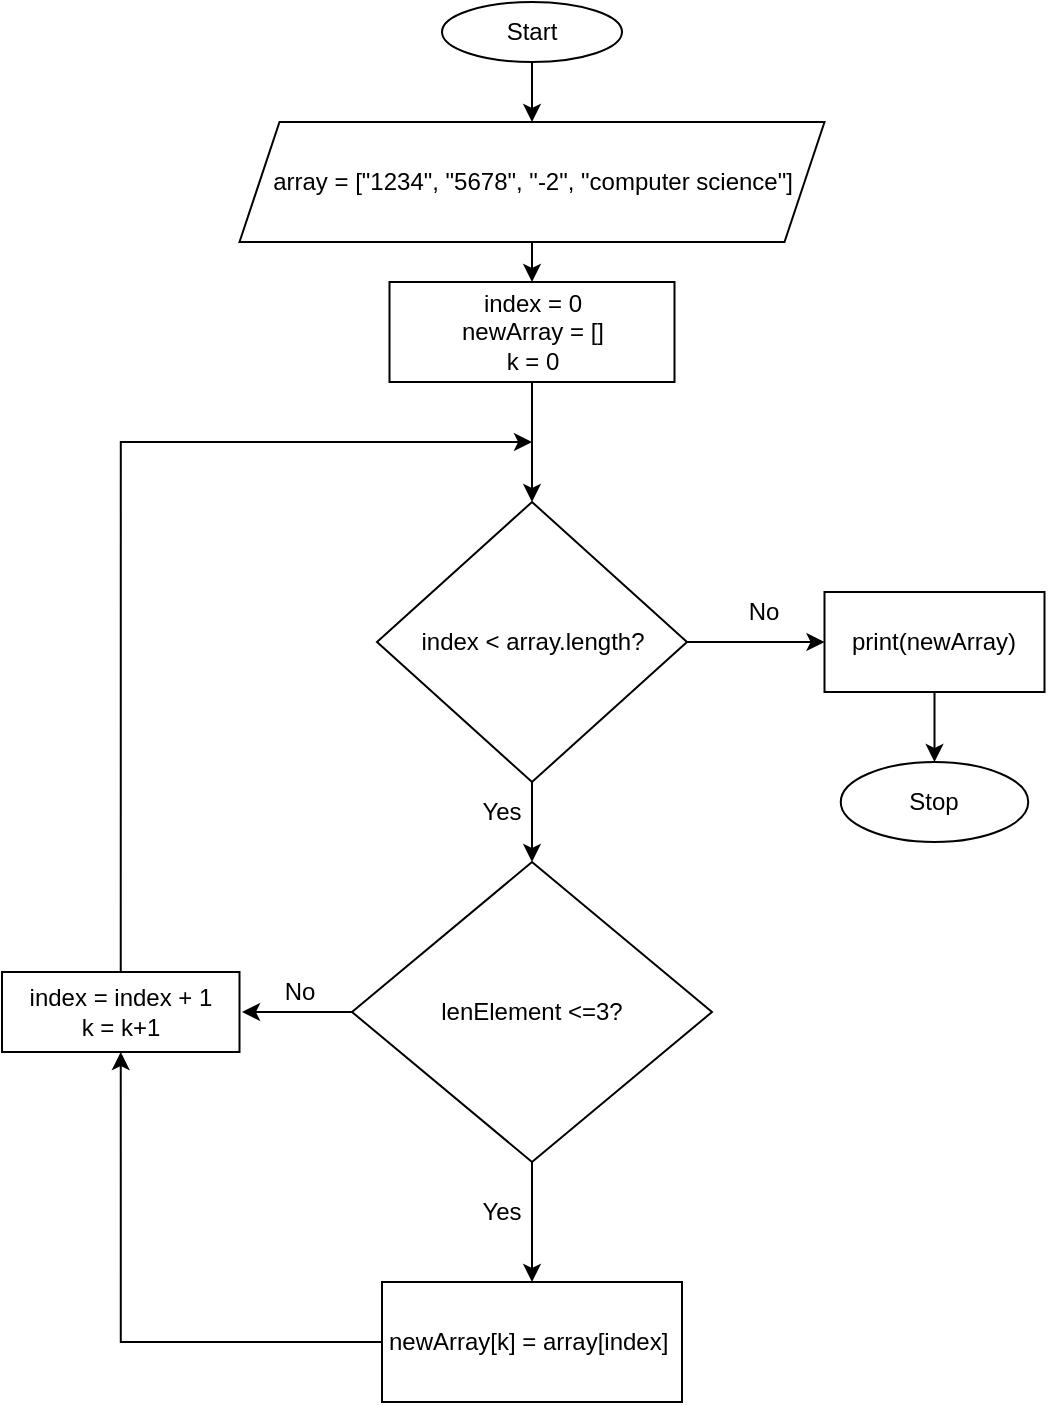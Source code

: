 <mxfile>
    <diagram id="iCTtjRoXZP5vJnnh4Emv" name="Page-1">
        <mxGraphModel dx="218" dy="349" grid="1" gridSize="10" guides="1" tooltips="1" connect="1" arrows="1" fold="1" page="1" pageScale="1" pageWidth="1169" pageHeight="1654" math="0" shadow="0">
            <root>
                <mxCell id="0"/>
                <mxCell id="1" parent="0"/>
                <mxCell id="frslQYdsG6ZobFGlUZUp-3" style="edgeStyle=orthogonalEdgeStyle;rounded=0;orthogonalLoop=1;jettySize=auto;html=1;exitX=0.5;exitY=1;exitDx=0;exitDy=0;entryX=0.5;entryY=0;entryDx=0;entryDy=0;" parent="1" source="frslQYdsG6ZobFGlUZUp-1" target="frslQYdsG6ZobFGlUZUp-2" edge="1">
                    <mxGeometry relative="1" as="geometry"/>
                </mxCell>
                <mxCell id="frslQYdsG6ZobFGlUZUp-1" value="Start" style="ellipse;whiteSpace=wrap;html=1;" parent="1" vertex="1">
                    <mxGeometry x="450" y="20" width="90" height="30" as="geometry"/>
                </mxCell>
                <mxCell id="frslQYdsG6ZobFGlUZUp-6" style="edgeStyle=orthogonalEdgeStyle;rounded=0;orthogonalLoop=1;jettySize=auto;html=1;exitX=0.5;exitY=1;exitDx=0;exitDy=0;entryX=0.5;entryY=0;entryDx=0;entryDy=0;" parent="1" source="frslQYdsG6ZobFGlUZUp-2" target="frslQYdsG6ZobFGlUZUp-5" edge="1">
                    <mxGeometry relative="1" as="geometry"/>
                </mxCell>
                <mxCell id="frslQYdsG6ZobFGlUZUp-2" value="array = [&quot;1234&quot;, &quot;5678&quot;, &quot;-2&quot;, &quot;computer science&quot;]" style="shape=parallelogram;perimeter=parallelogramPerimeter;whiteSpace=wrap;html=1;fixedSize=1;" parent="1" vertex="1">
                    <mxGeometry x="348.75" y="80" width="292.5" height="60" as="geometry"/>
                </mxCell>
                <mxCell id="frslQYdsG6ZobFGlUZUp-10" style="edgeStyle=orthogonalEdgeStyle;rounded=0;orthogonalLoop=1;jettySize=auto;html=1;exitX=1;exitY=0.5;exitDx=0;exitDy=0;" parent="1" source="frslQYdsG6ZobFGlUZUp-4" target="frslQYdsG6ZobFGlUZUp-8" edge="1">
                    <mxGeometry relative="1" as="geometry"/>
                </mxCell>
                <mxCell id="frslQYdsG6ZobFGlUZUp-18" style="edgeStyle=orthogonalEdgeStyle;rounded=0;orthogonalLoop=1;jettySize=auto;html=1;exitX=0.5;exitY=1;exitDx=0;exitDy=0;entryX=0.5;entryY=0;entryDx=0;entryDy=0;" parent="1" source="frslQYdsG6ZobFGlUZUp-4" target="frslQYdsG6ZobFGlUZUp-14" edge="1">
                    <mxGeometry relative="1" as="geometry"/>
                </mxCell>
                <mxCell id="frslQYdsG6ZobFGlUZUp-4" value="index &amp;lt; array.length?" style="rhombus;whiteSpace=wrap;html=1;" parent="1" vertex="1">
                    <mxGeometry x="417.5" y="270" width="155" height="140" as="geometry"/>
                </mxCell>
                <mxCell id="frslQYdsG6ZobFGlUZUp-11" style="edgeStyle=orthogonalEdgeStyle;rounded=0;orthogonalLoop=1;jettySize=auto;html=1;exitX=0.5;exitY=1;exitDx=0;exitDy=0;entryX=0.5;entryY=0;entryDx=0;entryDy=0;" parent="1" source="frslQYdsG6ZobFGlUZUp-5" target="frslQYdsG6ZobFGlUZUp-4" edge="1">
                    <mxGeometry relative="1" as="geometry"/>
                </mxCell>
                <mxCell id="frslQYdsG6ZobFGlUZUp-5" value="index = 0&lt;br&gt;newArray = []&lt;br&gt;k = 0" style="rounded=0;whiteSpace=wrap;html=1;" parent="1" vertex="1">
                    <mxGeometry x="423.75" y="160" width="142.5" height="50" as="geometry"/>
                </mxCell>
                <mxCell id="frslQYdsG6ZobFGlUZUp-25" style="edgeStyle=orthogonalEdgeStyle;rounded=0;orthogonalLoop=1;jettySize=auto;html=1;exitX=0.5;exitY=1;exitDx=0;exitDy=0;entryX=0.5;entryY=0;entryDx=0;entryDy=0;" parent="1" source="frslQYdsG6ZobFGlUZUp-8" target="frslQYdsG6ZobFGlUZUp-24" edge="1">
                    <mxGeometry relative="1" as="geometry"/>
                </mxCell>
                <mxCell id="frslQYdsG6ZobFGlUZUp-8" value="print(newArray)" style="rounded=0;whiteSpace=wrap;html=1;" parent="1" vertex="1">
                    <mxGeometry x="641.25" y="315" width="110" height="50" as="geometry"/>
                </mxCell>
                <mxCell id="frslQYdsG6ZobFGlUZUp-12" value="Yes" style="text;html=1;strokeColor=none;fillColor=none;align=center;verticalAlign=middle;whiteSpace=wrap;rounded=0;" parent="1" vertex="1">
                    <mxGeometry x="450" y="410" width="60" height="30" as="geometry"/>
                </mxCell>
                <mxCell id="frslQYdsG6ZobFGlUZUp-13" value="No" style="text;html=1;strokeColor=none;fillColor=none;align=center;verticalAlign=middle;whiteSpace=wrap;rounded=0;" parent="1" vertex="1">
                    <mxGeometry x="581.25" y="310" width="60" height="30" as="geometry"/>
                </mxCell>
                <mxCell id="frslQYdsG6ZobFGlUZUp-16" style="edgeStyle=orthogonalEdgeStyle;rounded=0;orthogonalLoop=1;jettySize=auto;html=1;exitX=0.5;exitY=1;exitDx=0;exitDy=0;entryX=0.5;entryY=0;entryDx=0;entryDy=0;" parent="1" source="frslQYdsG6ZobFGlUZUp-14" target="frslQYdsG6ZobFGlUZUp-15" edge="1">
                    <mxGeometry relative="1" as="geometry"/>
                </mxCell>
                <mxCell id="frslQYdsG6ZobFGlUZUp-20" style="edgeStyle=orthogonalEdgeStyle;rounded=0;orthogonalLoop=1;jettySize=auto;html=1;exitX=0;exitY=0.5;exitDx=0;exitDy=0;" parent="1" source="frslQYdsG6ZobFGlUZUp-14" edge="1">
                    <mxGeometry relative="1" as="geometry">
                        <mxPoint x="350" y="525" as="targetPoint"/>
                    </mxGeometry>
                </mxCell>
                <mxCell id="frslQYdsG6ZobFGlUZUp-14" value="lenElement &amp;lt;=3?" style="rhombus;whiteSpace=wrap;html=1;" parent="1" vertex="1">
                    <mxGeometry x="405" y="450" width="180" height="150" as="geometry"/>
                </mxCell>
                <mxCell id="frslQYdsG6ZobFGlUZUp-22" style="edgeStyle=orthogonalEdgeStyle;rounded=0;orthogonalLoop=1;jettySize=auto;html=1;exitX=0;exitY=0.5;exitDx=0;exitDy=0;entryX=0.5;entryY=1;entryDx=0;entryDy=0;" parent="1" source="frslQYdsG6ZobFGlUZUp-15" target="frslQYdsG6ZobFGlUZUp-19" edge="1">
                    <mxGeometry relative="1" as="geometry"/>
                </mxCell>
                <mxCell id="frslQYdsG6ZobFGlUZUp-15" value="newArray[k] = array[index]&amp;nbsp;" style="rounded=0;whiteSpace=wrap;html=1;" parent="1" vertex="1">
                    <mxGeometry x="420" y="660" width="150" height="60" as="geometry"/>
                </mxCell>
                <mxCell id="frslQYdsG6ZobFGlUZUp-17" value="Yes" style="text;html=1;strokeColor=none;fillColor=none;align=center;verticalAlign=middle;whiteSpace=wrap;rounded=0;" parent="1" vertex="1">
                    <mxGeometry x="450" y="610" width="60" height="30" as="geometry"/>
                </mxCell>
                <mxCell id="frslQYdsG6ZobFGlUZUp-23" style="edgeStyle=orthogonalEdgeStyle;rounded=0;orthogonalLoop=1;jettySize=auto;html=1;exitX=0.5;exitY=0;exitDx=0;exitDy=0;" parent="1" source="frslQYdsG6ZobFGlUZUp-19" edge="1">
                    <mxGeometry relative="1" as="geometry">
                        <mxPoint x="495" y="240" as="targetPoint"/>
                        <Array as="points">
                            <mxPoint x="299" y="240"/>
                            <mxPoint x="438" y="240"/>
                        </Array>
                    </mxGeometry>
                </mxCell>
                <mxCell id="frslQYdsG6ZobFGlUZUp-19" value="index = index + 1&lt;br&gt;k = k+1" style="rounded=0;whiteSpace=wrap;html=1;" parent="1" vertex="1">
                    <mxGeometry x="230" y="505" width="118.75" height="40" as="geometry"/>
                </mxCell>
                <mxCell id="frslQYdsG6ZobFGlUZUp-21" value="No" style="text;html=1;strokeColor=none;fillColor=none;align=center;verticalAlign=middle;whiteSpace=wrap;rounded=0;" parent="1" vertex="1">
                    <mxGeometry x="348.75" y="500" width="60" height="30" as="geometry"/>
                </mxCell>
                <mxCell id="frslQYdsG6ZobFGlUZUp-24" value="Stop" style="ellipse;whiteSpace=wrap;html=1;" parent="1" vertex="1">
                    <mxGeometry x="649.38" y="400" width="93.75" height="40" as="geometry"/>
                </mxCell>
            </root>
        </mxGraphModel>
    </diagram>
</mxfile>